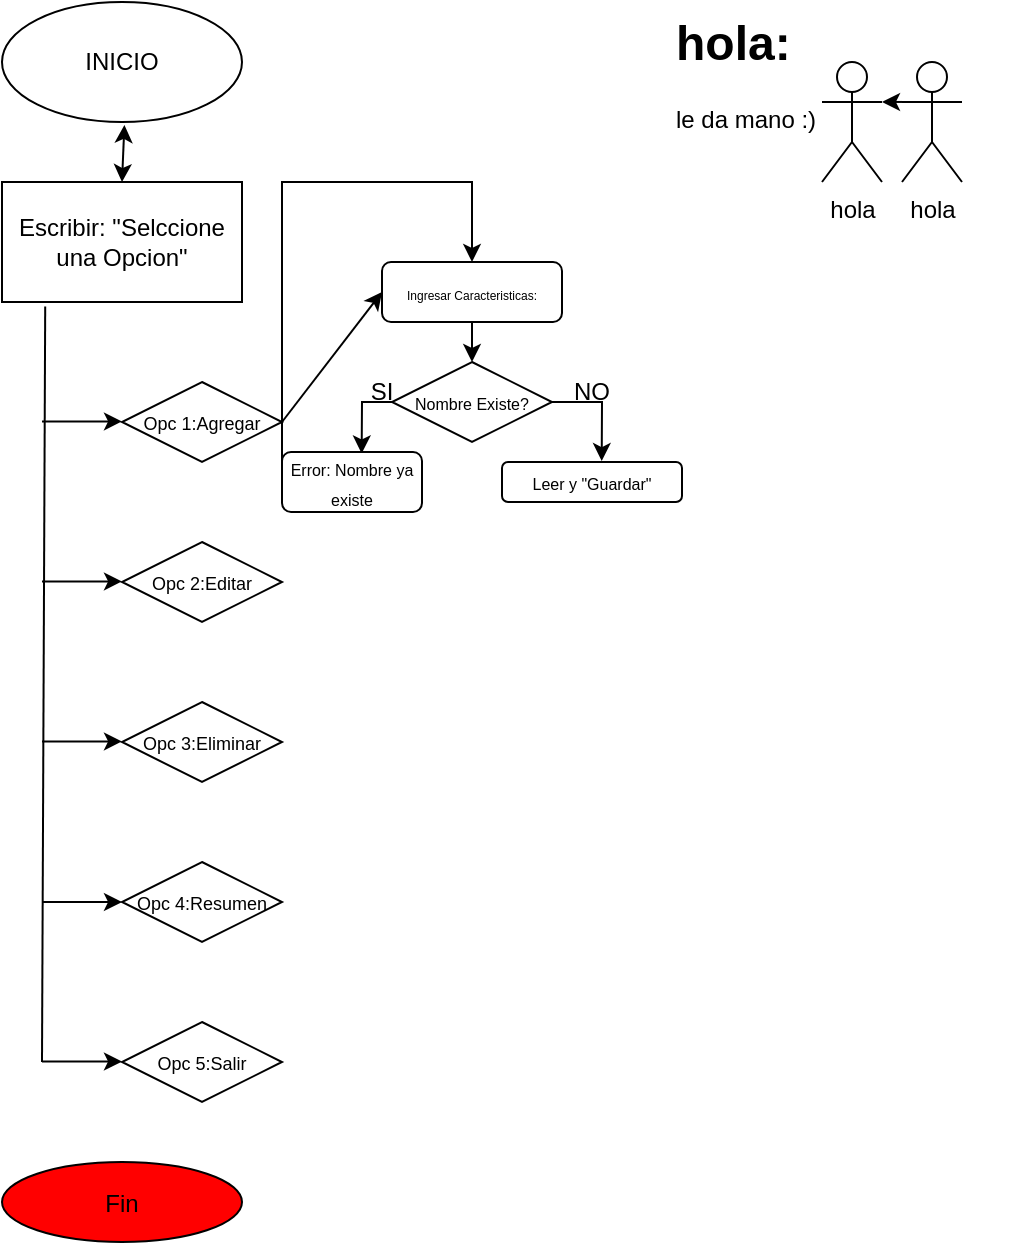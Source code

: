 <mxfile version="24.9.0">
  <diagram name="Página-1" id="0ekzHU6izNQ0DcV8A5S5">
    <mxGraphModel dx="683" dy="360" grid="1" gridSize="10" guides="1" tooltips="1" connect="1" arrows="1" fold="1" page="1" pageScale="1" pageWidth="827" pageHeight="1169" math="0" shadow="0">
      <root>
        <mxCell id="0" />
        <mxCell id="1" parent="0" />
        <mxCell id="WuoT_bfYGDwhzo_1uAU9-14" value="" style="endArrow=classic;startArrow=classic;html=1;rounded=0;entryX=0.51;entryY=1.024;entryDx=0;entryDy=0;exitX=0.5;exitY=0;exitDx=0;exitDy=0;entryPerimeter=0;" edge="1" parent="1" source="WuoT_bfYGDwhzo_1uAU9-16" target="WuoT_bfYGDwhzo_1uAU9-15">
          <mxGeometry width="50" height="50" relative="1" as="geometry">
            <mxPoint x="159.64" y="127.48" as="sourcePoint" />
            <mxPoint x="160.36" y="90" as="targetPoint" />
          </mxGeometry>
        </mxCell>
        <mxCell id="WuoT_bfYGDwhzo_1uAU9-15" value="INICIO" style="ellipse;whiteSpace=wrap;html=1;" vertex="1" parent="1">
          <mxGeometry x="20" y="10" width="120" height="60" as="geometry" />
        </mxCell>
        <mxCell id="WuoT_bfYGDwhzo_1uAU9-16" value="Escribir: &quot;Selccione&lt;div&gt;una Opcion&quot;&lt;/div&gt;" style="rounded=0;whiteSpace=wrap;html=1;" vertex="1" parent="1">
          <mxGeometry x="20" y="100" width="120" height="60" as="geometry" />
        </mxCell>
        <mxCell id="WuoT_bfYGDwhzo_1uAU9-17" value="&lt;font style=&quot;font-size: 9px;&quot;&gt;Opc 1:Agregar&lt;/font&gt;" style="rhombus;whiteSpace=wrap;html=1;" vertex="1" parent="1">
          <mxGeometry x="80" y="200" width="80" height="40" as="geometry" />
        </mxCell>
        <mxCell id="WuoT_bfYGDwhzo_1uAU9-18" value="&lt;span style=&quot;font-size: 9px;&quot;&gt;Opc 2:Editar&lt;/span&gt;" style="rhombus;whiteSpace=wrap;html=1;" vertex="1" parent="1">
          <mxGeometry x="80" y="280" width="80" height="40" as="geometry" />
        </mxCell>
        <mxCell id="WuoT_bfYGDwhzo_1uAU9-19" value="&lt;span style=&quot;font-size: 9px;&quot;&gt;Opc 3:Eliminar&lt;/span&gt;" style="rhombus;whiteSpace=wrap;html=1;" vertex="1" parent="1">
          <mxGeometry x="80" y="360" width="80" height="40" as="geometry" />
        </mxCell>
        <mxCell id="WuoT_bfYGDwhzo_1uAU9-20" value="&lt;span style=&quot;font-size: 9px;&quot;&gt;Opc 4:Resumen&lt;/span&gt;" style="rhombus;whiteSpace=wrap;html=1;" vertex="1" parent="1">
          <mxGeometry x="80" y="440" width="80" height="40" as="geometry" />
        </mxCell>
        <mxCell id="WuoT_bfYGDwhzo_1uAU9-24" value="" style="endArrow=none;html=1;rounded=0;entryX=0.18;entryY=1.038;entryDx=0;entryDy=0;entryPerimeter=0;" edge="1" parent="1" target="WuoT_bfYGDwhzo_1uAU9-16">
          <mxGeometry width="50" height="50" relative="1" as="geometry">
            <mxPoint x="40" y="540" as="sourcePoint" />
            <mxPoint x="60" y="210" as="targetPoint" />
          </mxGeometry>
        </mxCell>
        <mxCell id="WuoT_bfYGDwhzo_1uAU9-25" value="" style="endArrow=classic;html=1;rounded=0;entryX=0;entryY=0.5;entryDx=0;entryDy=0;" edge="1" parent="1" target="WuoT_bfYGDwhzo_1uAU9-20">
          <mxGeometry width="50" height="50" relative="1" as="geometry">
            <mxPoint x="40" y="460" as="sourcePoint" />
            <mxPoint x="90" y="420" as="targetPoint" />
          </mxGeometry>
        </mxCell>
        <mxCell id="WuoT_bfYGDwhzo_1uAU9-26" value="" style="endArrow=classic;html=1;rounded=0;entryX=0;entryY=0.5;entryDx=0;entryDy=0;" edge="1" parent="1">
          <mxGeometry width="50" height="50" relative="1" as="geometry">
            <mxPoint x="40" y="379.71" as="sourcePoint" />
            <mxPoint x="80" y="379.71" as="targetPoint" />
          </mxGeometry>
        </mxCell>
        <mxCell id="WuoT_bfYGDwhzo_1uAU9-27" value="" style="endArrow=classic;html=1;rounded=0;entryX=0;entryY=0.5;entryDx=0;entryDy=0;" edge="1" parent="1">
          <mxGeometry width="50" height="50" relative="1" as="geometry">
            <mxPoint x="40" y="299.71" as="sourcePoint" />
            <mxPoint x="80" y="299.71" as="targetPoint" />
          </mxGeometry>
        </mxCell>
        <mxCell id="WuoT_bfYGDwhzo_1uAU9-28" value="" style="endArrow=classic;html=1;rounded=0;entryX=0;entryY=0.5;entryDx=0;entryDy=0;" edge="1" parent="1">
          <mxGeometry width="50" height="50" relative="1" as="geometry">
            <mxPoint x="40" y="219.71" as="sourcePoint" />
            <mxPoint x="80" y="219.71" as="targetPoint" />
          </mxGeometry>
        </mxCell>
        <mxCell id="WuoT_bfYGDwhzo_1uAU9-36" value="Fin" style="ellipse;fillColor=red;strokeColor=black" vertex="1" parent="1">
          <mxGeometry x="20" y="590" width="120" height="40" as="geometry" />
        </mxCell>
        <mxCell id="WuoT_bfYGDwhzo_1uAU9-38" value="hola&lt;div&gt;&lt;br&gt;&lt;/div&gt;" style="shape=umlActor;verticalLabelPosition=bottom;verticalAlign=top;html=1;outlineConnect=0;" vertex="1" parent="1">
          <mxGeometry x="470" y="40" width="30" height="60" as="geometry" />
        </mxCell>
        <mxCell id="WuoT_bfYGDwhzo_1uAU9-39" value="hola" style="shape=umlActor;verticalLabelPosition=bottom;verticalAlign=top;html=1;outlineConnect=0;" vertex="1" parent="1">
          <mxGeometry x="430" y="40" width="30" height="60" as="geometry" />
        </mxCell>
        <mxCell id="WuoT_bfYGDwhzo_1uAU9-41" style="edgeStyle=orthogonalEdgeStyle;rounded=0;orthogonalLoop=1;jettySize=auto;html=1;exitX=0;exitY=0.333;exitDx=0;exitDy=0;exitPerimeter=0;entryX=1;entryY=0.333;entryDx=0;entryDy=0;entryPerimeter=0;" edge="1" parent="1" source="WuoT_bfYGDwhzo_1uAU9-38" target="WuoT_bfYGDwhzo_1uAU9-39">
          <mxGeometry relative="1" as="geometry" />
        </mxCell>
        <mxCell id="WuoT_bfYGDwhzo_1uAU9-42" value="&lt;h1 style=&quot;margin-top: 0px;&quot;&gt;hola:&lt;/h1&gt;&lt;p&gt;le da mano :)&lt;/p&gt;" style="text;html=1;whiteSpace=wrap;overflow=hidden;rounded=0;" vertex="1" parent="1">
          <mxGeometry x="355" y="10" width="180" height="120" as="geometry" />
        </mxCell>
        <mxCell id="WuoT_bfYGDwhzo_1uAU9-43" value="&lt;span style=&quot;font-size: 9px;&quot;&gt;Opc 5:Salir&lt;/span&gt;" style="rhombus;whiteSpace=wrap;html=1;" vertex="1" parent="1">
          <mxGeometry x="80" y="520" width="80" height="40" as="geometry" />
        </mxCell>
        <mxCell id="WuoT_bfYGDwhzo_1uAU9-44" value="" style="endArrow=classic;html=1;rounded=0;entryX=0;entryY=0.5;entryDx=0;entryDy=0;" edge="1" parent="1">
          <mxGeometry width="50" height="50" relative="1" as="geometry">
            <mxPoint x="40" y="539.76" as="sourcePoint" />
            <mxPoint x="80" y="539.76" as="targetPoint" />
          </mxGeometry>
        </mxCell>
        <mxCell id="WuoT_bfYGDwhzo_1uAU9-45" value="&lt;span style=&quot;font-size: 6px;&quot;&gt;Ingresar Caracteristicas:&lt;/span&gt;" style="rounded=1;whiteSpace=wrap;html=1;" vertex="1" parent="1">
          <mxGeometry x="210" y="140" width="90" height="30" as="geometry" />
        </mxCell>
        <mxCell id="WuoT_bfYGDwhzo_1uAU9-46" value="" style="endArrow=classic;html=1;rounded=0;exitX=1;exitY=0.5;exitDx=0;exitDy=0;entryX=0;entryY=0.5;entryDx=0;entryDy=0;" edge="1" parent="1" source="WuoT_bfYGDwhzo_1uAU9-17" target="WuoT_bfYGDwhzo_1uAU9-45">
          <mxGeometry width="50" height="50" relative="1" as="geometry">
            <mxPoint x="230" y="220" as="sourcePoint" />
            <mxPoint x="280" y="170" as="targetPoint" />
          </mxGeometry>
        </mxCell>
        <mxCell id="WuoT_bfYGDwhzo_1uAU9-47" value="&lt;font style=&quot;font-size: 8px;&quot;&gt;Leer y &quot;Guardar&quot;&lt;/font&gt;" style="rounded=1;whiteSpace=wrap;html=1;" vertex="1" parent="1">
          <mxGeometry x="270" y="240" width="90" height="20" as="geometry" />
        </mxCell>
        <mxCell id="WuoT_bfYGDwhzo_1uAU9-48" value="" style="endArrow=classic;html=1;rounded=0;exitX=0.5;exitY=1;exitDx=0;exitDy=0;entryX=0.5;entryY=0;entryDx=0;entryDy=0;" edge="1" parent="1" source="WuoT_bfYGDwhzo_1uAU9-45" target="WuoT_bfYGDwhzo_1uAU9-49">
          <mxGeometry width="50" height="50" relative="1" as="geometry">
            <mxPoint x="215" y="200" as="sourcePoint" />
            <mxPoint x="315" y="190" as="targetPoint" />
          </mxGeometry>
        </mxCell>
        <mxCell id="WuoT_bfYGDwhzo_1uAU9-49" value="&lt;font style=&quot;font-size: 8px;&quot;&gt;Nombre Existe?&lt;/font&gt;" style="rhombus;whiteSpace=wrap;html=1;" vertex="1" parent="1">
          <mxGeometry x="215" y="190" width="80" height="40" as="geometry" />
        </mxCell>
        <mxCell id="WuoT_bfYGDwhzo_1uAU9-50" value="" style="endArrow=classic;html=1;rounded=0;exitX=1;exitY=0.5;exitDx=0;exitDy=0;entryX=0.554;entryY=-0.024;entryDx=0;entryDy=0;entryPerimeter=0;" edge="1" parent="1" source="WuoT_bfYGDwhzo_1uAU9-49" target="WuoT_bfYGDwhzo_1uAU9-47">
          <mxGeometry width="50" height="50" relative="1" as="geometry">
            <mxPoint x="300" y="230" as="sourcePoint" />
            <mxPoint x="350" y="180" as="targetPoint" />
            <Array as="points">
              <mxPoint x="320" y="210" />
            </Array>
          </mxGeometry>
        </mxCell>
        <mxCell id="WuoT_bfYGDwhzo_1uAU9-52" value="NO" style="text;html=1;align=center;verticalAlign=middle;whiteSpace=wrap;rounded=0;" vertex="1" parent="1">
          <mxGeometry x="285" y="190" width="60" height="30" as="geometry" />
        </mxCell>
        <mxCell id="WuoT_bfYGDwhzo_1uAU9-54" value="" style="endArrow=classic;html=1;rounded=0;exitX=0;exitY=0.5;exitDx=0;exitDy=0;entryX=0.569;entryY=0.024;entryDx=0;entryDy=0;entryPerimeter=0;" edge="1" parent="1" source="WuoT_bfYGDwhzo_1uAU9-49" target="WuoT_bfYGDwhzo_1uAU9-56">
          <mxGeometry width="50" height="50" relative="1" as="geometry">
            <mxPoint x="180" y="280" as="sourcePoint" />
            <mxPoint x="200" y="230" as="targetPoint" />
            <Array as="points">
              <mxPoint x="200" y="210" />
            </Array>
          </mxGeometry>
        </mxCell>
        <mxCell id="WuoT_bfYGDwhzo_1uAU9-56" value="&lt;font style=&quot;font-size: 8px;&quot;&gt;Error: Nombre ya existe&lt;/font&gt;" style="rounded=1;whiteSpace=wrap;html=1;" vertex="1" parent="1">
          <mxGeometry x="160" y="235" width="70" height="30" as="geometry" />
        </mxCell>
        <mxCell id="WuoT_bfYGDwhzo_1uAU9-57" value="" style="endArrow=classic;html=1;rounded=0;entryX=0.5;entryY=0;entryDx=0;entryDy=0;exitX=0;exitY=0.5;exitDx=0;exitDy=0;" edge="1" parent="1" source="WuoT_bfYGDwhzo_1uAU9-56" target="WuoT_bfYGDwhzo_1uAU9-45">
          <mxGeometry width="50" height="50" relative="1" as="geometry">
            <mxPoint x="180" y="140" as="sourcePoint" />
            <mxPoint x="230" y="90" as="targetPoint" />
            <Array as="points">
              <mxPoint x="160" y="100" />
              <mxPoint x="255" y="100" />
            </Array>
          </mxGeometry>
        </mxCell>
        <mxCell id="WuoT_bfYGDwhzo_1uAU9-58" value="SI" style="text;html=1;align=center;verticalAlign=middle;whiteSpace=wrap;rounded=0;" vertex="1" parent="1">
          <mxGeometry x="180" y="190" width="60" height="30" as="geometry" />
        </mxCell>
      </root>
    </mxGraphModel>
  </diagram>
</mxfile>
